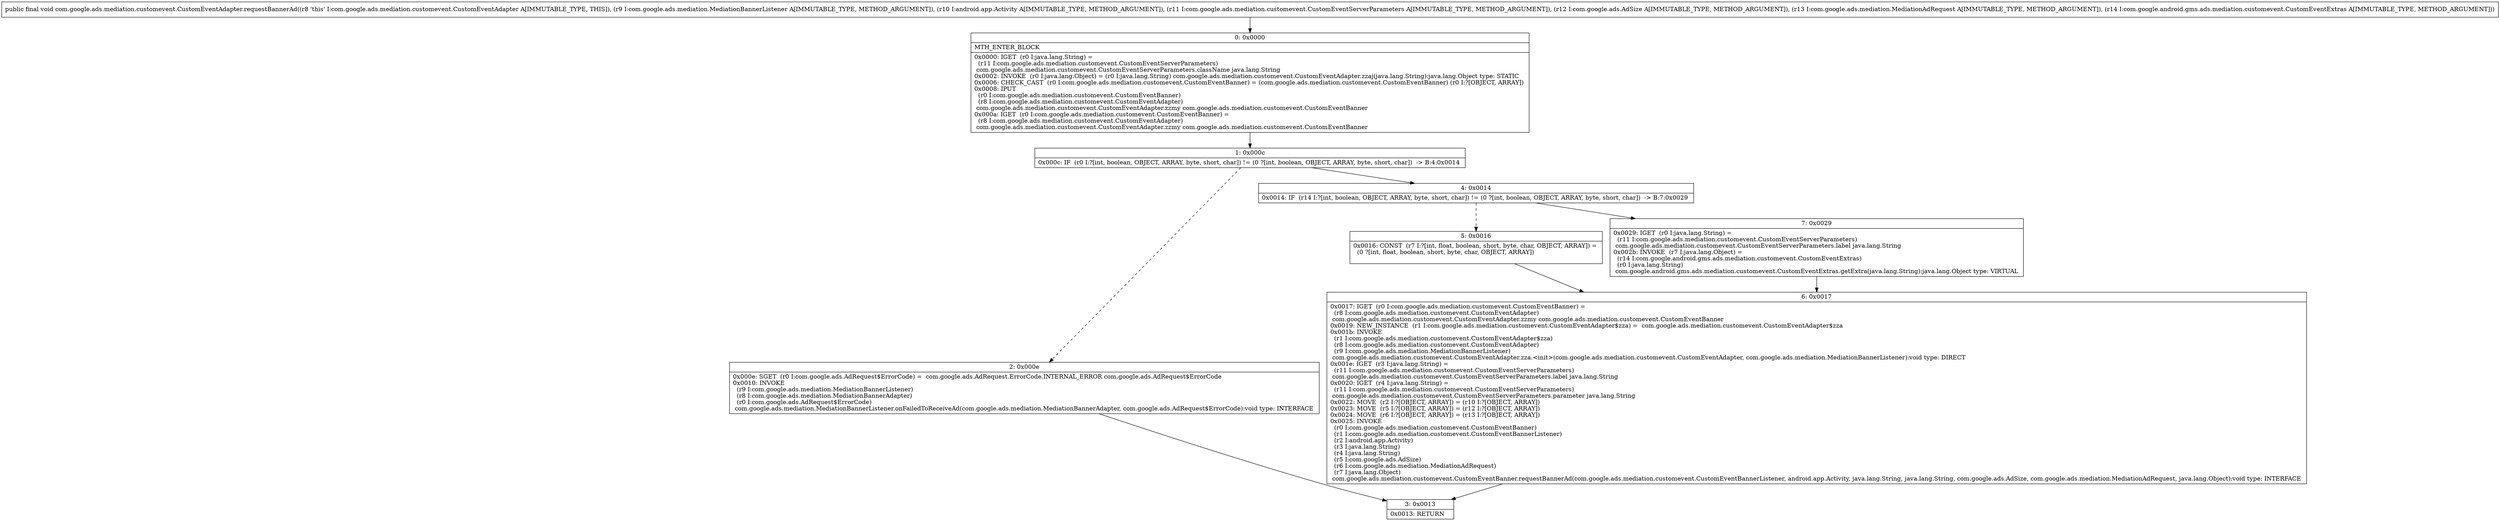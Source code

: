digraph "CFG forcom.google.ads.mediation.customevent.CustomEventAdapter.requestBannerAd(Lcom\/google\/ads\/mediation\/MediationBannerListener;Landroid\/app\/Activity;Lcom\/google\/ads\/mediation\/customevent\/CustomEventServerParameters;Lcom\/google\/ads\/AdSize;Lcom\/google\/ads\/mediation\/MediationAdRequest;Lcom\/google\/android\/gms\/ads\/mediation\/customevent\/CustomEventExtras;)V" {
Node_0 [shape=record,label="{0\:\ 0x0000|MTH_ENTER_BLOCK\l|0x0000: IGET  (r0 I:java.lang.String) = \l  (r11 I:com.google.ads.mediation.customevent.CustomEventServerParameters)\l com.google.ads.mediation.customevent.CustomEventServerParameters.className java.lang.String \l0x0002: INVOKE  (r0 I:java.lang.Object) = (r0 I:java.lang.String) com.google.ads.mediation.customevent.CustomEventAdapter.zzaj(java.lang.String):java.lang.Object type: STATIC \l0x0006: CHECK_CAST  (r0 I:com.google.ads.mediation.customevent.CustomEventBanner) = (com.google.ads.mediation.customevent.CustomEventBanner) (r0 I:?[OBJECT, ARRAY]) \l0x0008: IPUT  \l  (r0 I:com.google.ads.mediation.customevent.CustomEventBanner)\l  (r8 I:com.google.ads.mediation.customevent.CustomEventAdapter)\l com.google.ads.mediation.customevent.CustomEventAdapter.zzmy com.google.ads.mediation.customevent.CustomEventBanner \l0x000a: IGET  (r0 I:com.google.ads.mediation.customevent.CustomEventBanner) = \l  (r8 I:com.google.ads.mediation.customevent.CustomEventAdapter)\l com.google.ads.mediation.customevent.CustomEventAdapter.zzmy com.google.ads.mediation.customevent.CustomEventBanner \l}"];
Node_1 [shape=record,label="{1\:\ 0x000c|0x000c: IF  (r0 I:?[int, boolean, OBJECT, ARRAY, byte, short, char]) != (0 ?[int, boolean, OBJECT, ARRAY, byte, short, char])  \-\> B:4:0x0014 \l}"];
Node_2 [shape=record,label="{2\:\ 0x000e|0x000e: SGET  (r0 I:com.google.ads.AdRequest$ErrorCode) =  com.google.ads.AdRequest.ErrorCode.INTERNAL_ERROR com.google.ads.AdRequest$ErrorCode \l0x0010: INVOKE  \l  (r9 I:com.google.ads.mediation.MediationBannerListener)\l  (r8 I:com.google.ads.mediation.MediationBannerAdapter)\l  (r0 I:com.google.ads.AdRequest$ErrorCode)\l com.google.ads.mediation.MediationBannerListener.onFailedToReceiveAd(com.google.ads.mediation.MediationBannerAdapter, com.google.ads.AdRequest$ErrorCode):void type: INTERFACE \l}"];
Node_3 [shape=record,label="{3\:\ 0x0013|0x0013: RETURN   \l}"];
Node_4 [shape=record,label="{4\:\ 0x0014|0x0014: IF  (r14 I:?[int, boolean, OBJECT, ARRAY, byte, short, char]) != (0 ?[int, boolean, OBJECT, ARRAY, byte, short, char])  \-\> B:7:0x0029 \l}"];
Node_5 [shape=record,label="{5\:\ 0x0016|0x0016: CONST  (r7 I:?[int, float, boolean, short, byte, char, OBJECT, ARRAY]) = \l  (0 ?[int, float, boolean, short, byte, char, OBJECT, ARRAY])\l \l}"];
Node_6 [shape=record,label="{6\:\ 0x0017|0x0017: IGET  (r0 I:com.google.ads.mediation.customevent.CustomEventBanner) = \l  (r8 I:com.google.ads.mediation.customevent.CustomEventAdapter)\l com.google.ads.mediation.customevent.CustomEventAdapter.zzmy com.google.ads.mediation.customevent.CustomEventBanner \l0x0019: NEW_INSTANCE  (r1 I:com.google.ads.mediation.customevent.CustomEventAdapter$zza) =  com.google.ads.mediation.customevent.CustomEventAdapter$zza \l0x001b: INVOKE  \l  (r1 I:com.google.ads.mediation.customevent.CustomEventAdapter$zza)\l  (r8 I:com.google.ads.mediation.customevent.CustomEventAdapter)\l  (r9 I:com.google.ads.mediation.MediationBannerListener)\l com.google.ads.mediation.customevent.CustomEventAdapter.zza.\<init\>(com.google.ads.mediation.customevent.CustomEventAdapter, com.google.ads.mediation.MediationBannerListener):void type: DIRECT \l0x001e: IGET  (r3 I:java.lang.String) = \l  (r11 I:com.google.ads.mediation.customevent.CustomEventServerParameters)\l com.google.ads.mediation.customevent.CustomEventServerParameters.label java.lang.String \l0x0020: IGET  (r4 I:java.lang.String) = \l  (r11 I:com.google.ads.mediation.customevent.CustomEventServerParameters)\l com.google.ads.mediation.customevent.CustomEventServerParameters.parameter java.lang.String \l0x0022: MOVE  (r2 I:?[OBJECT, ARRAY]) = (r10 I:?[OBJECT, ARRAY]) \l0x0023: MOVE  (r5 I:?[OBJECT, ARRAY]) = (r12 I:?[OBJECT, ARRAY]) \l0x0024: MOVE  (r6 I:?[OBJECT, ARRAY]) = (r13 I:?[OBJECT, ARRAY]) \l0x0025: INVOKE  \l  (r0 I:com.google.ads.mediation.customevent.CustomEventBanner)\l  (r1 I:com.google.ads.mediation.customevent.CustomEventBannerListener)\l  (r2 I:android.app.Activity)\l  (r3 I:java.lang.String)\l  (r4 I:java.lang.String)\l  (r5 I:com.google.ads.AdSize)\l  (r6 I:com.google.ads.mediation.MediationAdRequest)\l  (r7 I:java.lang.Object)\l com.google.ads.mediation.customevent.CustomEventBanner.requestBannerAd(com.google.ads.mediation.customevent.CustomEventBannerListener, android.app.Activity, java.lang.String, java.lang.String, com.google.ads.AdSize, com.google.ads.mediation.MediationAdRequest, java.lang.Object):void type: INTERFACE \l}"];
Node_7 [shape=record,label="{7\:\ 0x0029|0x0029: IGET  (r0 I:java.lang.String) = \l  (r11 I:com.google.ads.mediation.customevent.CustomEventServerParameters)\l com.google.ads.mediation.customevent.CustomEventServerParameters.label java.lang.String \l0x002b: INVOKE  (r7 I:java.lang.Object) = \l  (r14 I:com.google.android.gms.ads.mediation.customevent.CustomEventExtras)\l  (r0 I:java.lang.String)\l com.google.android.gms.ads.mediation.customevent.CustomEventExtras.getExtra(java.lang.String):java.lang.Object type: VIRTUAL \l}"];
MethodNode[shape=record,label="{public final void com.google.ads.mediation.customevent.CustomEventAdapter.requestBannerAd((r8 'this' I:com.google.ads.mediation.customevent.CustomEventAdapter A[IMMUTABLE_TYPE, THIS]), (r9 I:com.google.ads.mediation.MediationBannerListener A[IMMUTABLE_TYPE, METHOD_ARGUMENT]), (r10 I:android.app.Activity A[IMMUTABLE_TYPE, METHOD_ARGUMENT]), (r11 I:com.google.ads.mediation.customevent.CustomEventServerParameters A[IMMUTABLE_TYPE, METHOD_ARGUMENT]), (r12 I:com.google.ads.AdSize A[IMMUTABLE_TYPE, METHOD_ARGUMENT]), (r13 I:com.google.ads.mediation.MediationAdRequest A[IMMUTABLE_TYPE, METHOD_ARGUMENT]), (r14 I:com.google.android.gms.ads.mediation.customevent.CustomEventExtras A[IMMUTABLE_TYPE, METHOD_ARGUMENT])) }"];
MethodNode -> Node_0;
Node_0 -> Node_1;
Node_1 -> Node_2[style=dashed];
Node_1 -> Node_4;
Node_2 -> Node_3;
Node_4 -> Node_5[style=dashed];
Node_4 -> Node_7;
Node_5 -> Node_6;
Node_6 -> Node_3;
Node_7 -> Node_6;
}

